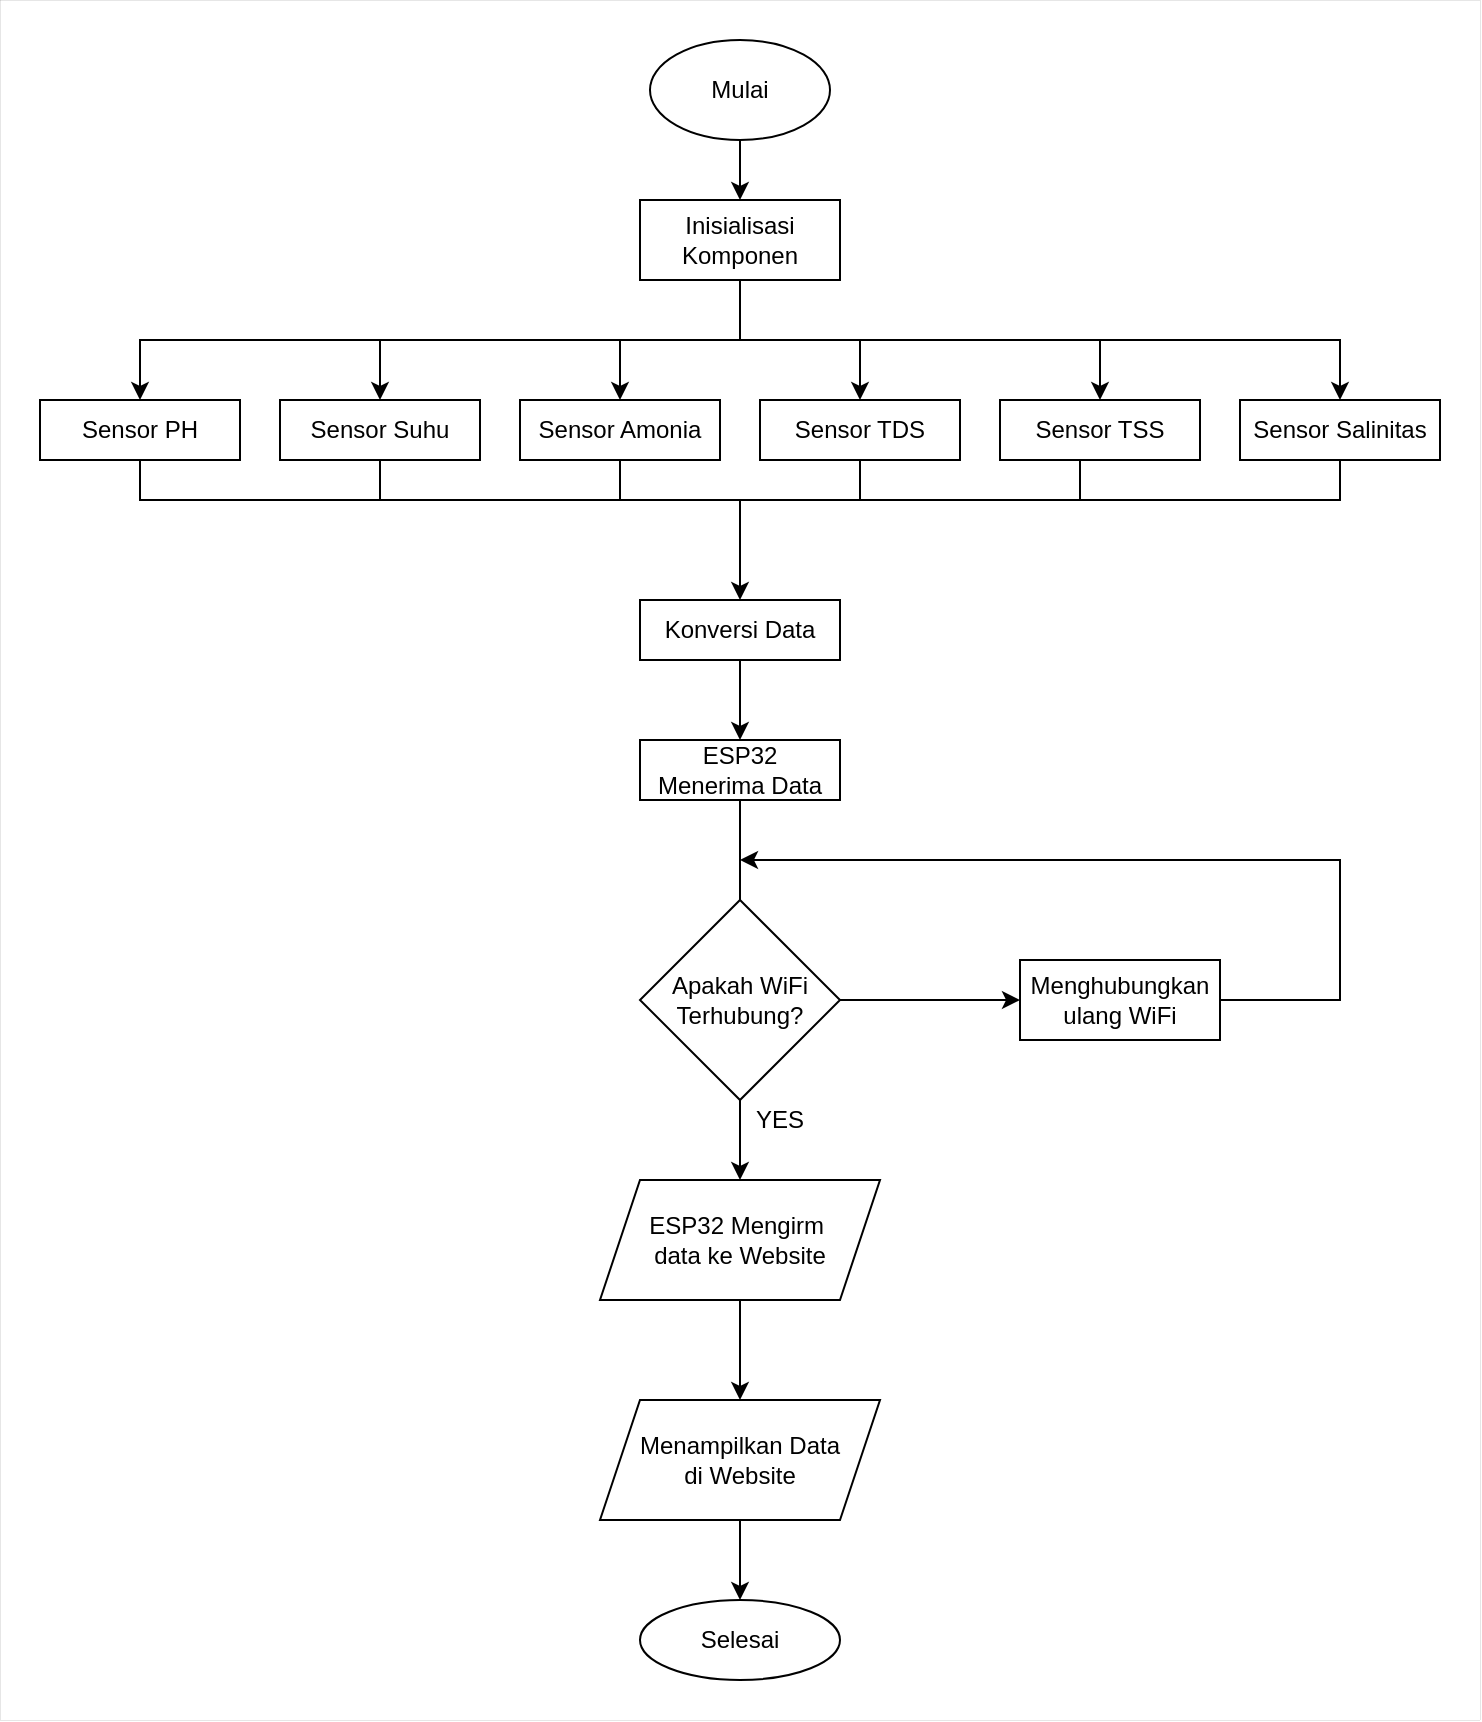 <mxfile version="17.4.6" type="github">
  <diagram id="C5RBs43oDa-KdzZeNtuy" name="Page-1">
    <mxGraphModel dx="1335" dy="605" grid="1" gridSize="10" guides="0" tooltips="1" connect="1" arrows="1" fold="1" page="1" pageScale="1" pageWidth="827" pageHeight="1169" math="0" shadow="0">
      <root>
        <mxCell id="WIyWlLk6GJQsqaUBKTNV-0" />
        <mxCell id="WIyWlLk6GJQsqaUBKTNV-1" parent="WIyWlLk6GJQsqaUBKTNV-0" />
        <mxCell id="vDdEp4xboGbFdGhR_zUG-0" value="Mulai" style="ellipse;whiteSpace=wrap;html=1;" parent="WIyWlLk6GJQsqaUBKTNV-1" vertex="1">
          <mxGeometry x="325" y="80" width="90" height="50" as="geometry" />
        </mxCell>
        <mxCell id="vDdEp4xboGbFdGhR_zUG-1" value="Inisialisasi Komponen" style="rounded=0;whiteSpace=wrap;html=1;" parent="WIyWlLk6GJQsqaUBKTNV-1" vertex="1">
          <mxGeometry x="320" y="160" width="100" height="40" as="geometry" />
        </mxCell>
        <mxCell id="vDdEp4xboGbFdGhR_zUG-19" value="" style="endArrow=classic;html=1;rounded=0;exitX=0.5;exitY=1;exitDx=0;exitDy=0;entryX=0.5;entryY=0;entryDx=0;entryDy=0;" parent="WIyWlLk6GJQsqaUBKTNV-1" source="vDdEp4xboGbFdGhR_zUG-0" target="vDdEp4xboGbFdGhR_zUG-1" edge="1">
          <mxGeometry width="50" height="50" relative="1" as="geometry">
            <mxPoint x="340" y="280" as="sourcePoint" />
            <mxPoint x="370" y="160" as="targetPoint" />
          </mxGeometry>
        </mxCell>
        <mxCell id="8BOT7rUIHI8SVijkP_Bi-2" value="Sensor Amonia" style="rounded=0;whiteSpace=wrap;html=1;" parent="WIyWlLk6GJQsqaUBKTNV-1" vertex="1">
          <mxGeometry x="260" y="260" width="100" height="30" as="geometry" />
        </mxCell>
        <mxCell id="8BOT7rUIHI8SVijkP_Bi-3" value="&lt;span&gt;Sensor TDS&lt;/span&gt;" style="rounded=0;whiteSpace=wrap;html=1;" parent="WIyWlLk6GJQsqaUBKTNV-1" vertex="1">
          <mxGeometry x="380" y="260" width="100" height="30" as="geometry" />
        </mxCell>
        <mxCell id="8BOT7rUIHI8SVijkP_Bi-5" value="" style="endArrow=classic;html=1;rounded=0;entryX=0.5;entryY=0;entryDx=0;entryDy=0;exitX=0.5;exitY=1;exitDx=0;exitDy=0;" parent="WIyWlLk6GJQsqaUBKTNV-1" target="8BOT7rUIHI8SVijkP_Bi-2" edge="1" source="vDdEp4xboGbFdGhR_zUG-1">
          <mxGeometry width="50" height="50" relative="1" as="geometry">
            <mxPoint x="370" y="220" as="sourcePoint" />
            <mxPoint x="570" y="270" as="targetPoint" />
            <Array as="points">
              <mxPoint x="370" y="230" />
              <mxPoint x="310" y="230" />
            </Array>
          </mxGeometry>
        </mxCell>
        <mxCell id="8BOT7rUIHI8SVijkP_Bi-6" value="" style="endArrow=classic;html=1;rounded=0;entryX=0.5;entryY=0;entryDx=0;entryDy=0;" parent="WIyWlLk6GJQsqaUBKTNV-1" target="8BOT7rUIHI8SVijkP_Bi-3" edge="1">
          <mxGeometry width="50" height="50" relative="1" as="geometry">
            <mxPoint x="370" y="230" as="sourcePoint" />
            <mxPoint x="570" y="240" as="targetPoint" />
            <Array as="points">
              <mxPoint x="430" y="230" />
            </Array>
          </mxGeometry>
        </mxCell>
        <mxCell id="8BOT7rUIHI8SVijkP_Bi-10" value="&lt;span&gt;Konversi Data&lt;/span&gt;" style="rounded=0;whiteSpace=wrap;html=1;" parent="WIyWlLk6GJQsqaUBKTNV-1" vertex="1">
          <mxGeometry x="320" y="360" width="100" height="30" as="geometry" />
        </mxCell>
        <mxCell id="8BOT7rUIHI8SVijkP_Bi-11" value="" style="endArrow=classic;html=1;rounded=0;exitX=0.5;exitY=1;exitDx=0;exitDy=0;entryX=0.5;entryY=0;entryDx=0;entryDy=0;" parent="WIyWlLk6GJQsqaUBKTNV-1" source="8BOT7rUIHI8SVijkP_Bi-2" target="8BOT7rUIHI8SVijkP_Bi-10" edge="1">
          <mxGeometry width="50" height="50" relative="1" as="geometry">
            <mxPoint x="570" y="320" as="sourcePoint" />
            <mxPoint x="620" y="270" as="targetPoint" />
            <Array as="points">
              <mxPoint x="310" y="310" />
              <mxPoint x="370" y="310" />
            </Array>
          </mxGeometry>
        </mxCell>
        <mxCell id="8BOT7rUIHI8SVijkP_Bi-12" value="" style="endArrow=none;html=1;rounded=0;entryX=0.5;entryY=1;entryDx=0;entryDy=0;" parent="WIyWlLk6GJQsqaUBKTNV-1" target="8BOT7rUIHI8SVijkP_Bi-3" edge="1">
          <mxGeometry width="50" height="50" relative="1" as="geometry">
            <mxPoint x="370" y="310" as="sourcePoint" />
            <mxPoint x="450" y="310" as="targetPoint" />
            <Array as="points">
              <mxPoint x="430" y="310" />
            </Array>
          </mxGeometry>
        </mxCell>
        <mxCell id="8BOT7rUIHI8SVijkP_Bi-22" value="Selesai" style="ellipse;whiteSpace=wrap;html=1;" parent="WIyWlLk6GJQsqaUBKTNV-1" vertex="1">
          <mxGeometry x="320" y="860" width="100" height="40" as="geometry" />
        </mxCell>
        <mxCell id="8BOT7rUIHI8SVijkP_Bi-27" style="edgeStyle=orthogonalEdgeStyle;rounded=0;orthogonalLoop=1;jettySize=auto;html=1;exitX=0.5;exitY=1;exitDx=0;exitDy=0;entryX=0.5;entryY=0;entryDx=0;entryDy=0;" parent="WIyWlLk6GJQsqaUBKTNV-1" source="8BOT7rUIHI8SVijkP_Bi-23" target="8BOT7rUIHI8SVijkP_Bi-22" edge="1">
          <mxGeometry relative="1" as="geometry" />
        </mxCell>
        <mxCell id="8BOT7rUIHI8SVijkP_Bi-23" value="Menampilkan Data&lt;br&gt;di Website" style="shape=parallelogram;perimeter=parallelogramPerimeter;whiteSpace=wrap;html=1;fixedSize=1;" parent="WIyWlLk6GJQsqaUBKTNV-1" vertex="1">
          <mxGeometry x="300" y="760" width="140" height="60" as="geometry" />
        </mxCell>
        <mxCell id="8BOT7rUIHI8SVijkP_Bi-26" value="" style="endArrow=classic;html=1;rounded=0;exitX=0.5;exitY=1;exitDx=0;exitDy=0;entryX=0.5;entryY=0;entryDx=0;entryDy=0;" parent="WIyWlLk6GJQsqaUBKTNV-1" source="lWLzxPv-9uuFqo-tYXLc-24" target="8BOT7rUIHI8SVijkP_Bi-23" edge="1">
          <mxGeometry width="50" height="50" relative="1" as="geometry">
            <mxPoint x="520" y="740" as="sourcePoint" />
            <mxPoint x="510" y="630" as="targetPoint" />
            <Array as="points">
              <mxPoint x="370" y="710" />
            </Array>
          </mxGeometry>
        </mxCell>
        <mxCell id="lWLzxPv-9uuFqo-tYXLc-0" value="Sensor Suhu" style="rounded=0;whiteSpace=wrap;html=1;" vertex="1" parent="WIyWlLk6GJQsqaUBKTNV-1">
          <mxGeometry x="140" y="260" width="100" height="30" as="geometry" />
        </mxCell>
        <mxCell id="lWLzxPv-9uuFqo-tYXLc-1" value="" style="endArrow=classic;html=1;rounded=0;entryX=0.5;entryY=0;entryDx=0;entryDy=0;" edge="1" parent="WIyWlLk6GJQsqaUBKTNV-1" target="lWLzxPv-9uuFqo-tYXLc-0">
          <mxGeometry width="50" height="50" relative="1" as="geometry">
            <mxPoint x="310" y="230" as="sourcePoint" />
            <mxPoint x="440" y="270" as="targetPoint" />
            <Array as="points">
              <mxPoint x="240" y="230" />
              <mxPoint x="190" y="230" />
              <mxPoint x="190" y="250" />
            </Array>
          </mxGeometry>
        </mxCell>
        <mxCell id="lWLzxPv-9uuFqo-tYXLc-2" value="Sensor TSS" style="rounded=0;whiteSpace=wrap;html=1;" vertex="1" parent="WIyWlLk6GJQsqaUBKTNV-1">
          <mxGeometry x="500" y="260" width="100" height="30" as="geometry" />
        </mxCell>
        <mxCell id="lWLzxPv-9uuFqo-tYXLc-3" value="" style="endArrow=classic;html=1;rounded=0;entryX=0.5;entryY=0;entryDx=0;entryDy=0;" edge="1" parent="WIyWlLk6GJQsqaUBKTNV-1" target="lWLzxPv-9uuFqo-tYXLc-2">
          <mxGeometry width="50" height="50" relative="1" as="geometry">
            <mxPoint x="430" y="230" as="sourcePoint" />
            <mxPoint x="830" y="270" as="targetPoint" />
            <Array as="points">
              <mxPoint x="550" y="230" />
            </Array>
          </mxGeometry>
        </mxCell>
        <mxCell id="lWLzxPv-9uuFqo-tYXLc-4" value="Sensor Salinitas" style="rounded=0;whiteSpace=wrap;html=1;" vertex="1" parent="WIyWlLk6GJQsqaUBKTNV-1">
          <mxGeometry x="620" y="260" width="100" height="30" as="geometry" />
        </mxCell>
        <mxCell id="lWLzxPv-9uuFqo-tYXLc-5" value="" style="endArrow=classic;html=1;rounded=0;entryX=0.5;entryY=0;entryDx=0;entryDy=0;" edge="1" parent="WIyWlLk6GJQsqaUBKTNV-1" target="lWLzxPv-9uuFqo-tYXLc-4">
          <mxGeometry width="50" height="50" relative="1" as="geometry">
            <mxPoint x="550" y="230" as="sourcePoint" />
            <mxPoint x="950" y="270" as="targetPoint" />
            <Array as="points">
              <mxPoint x="670" y="230" />
            </Array>
          </mxGeometry>
        </mxCell>
        <mxCell id="lWLzxPv-9uuFqo-tYXLc-6" value="" style="endArrow=none;html=1;rounded=0;entryX=0.5;entryY=1;entryDx=0;entryDy=0;" edge="1" parent="WIyWlLk6GJQsqaUBKTNV-1">
          <mxGeometry width="50" height="50" relative="1" as="geometry">
            <mxPoint x="430" y="310" as="sourcePoint" />
            <mxPoint x="540" y="290" as="targetPoint" />
            <Array as="points">
              <mxPoint x="540" y="310" />
            </Array>
          </mxGeometry>
        </mxCell>
        <mxCell id="lWLzxPv-9uuFqo-tYXLc-7" value="" style="endArrow=none;html=1;rounded=0;entryX=0.5;entryY=1;entryDx=0;entryDy=0;" edge="1" parent="WIyWlLk6GJQsqaUBKTNV-1">
          <mxGeometry width="50" height="50" relative="1" as="geometry">
            <mxPoint x="540" y="310" as="sourcePoint" />
            <mxPoint x="670" y="290" as="targetPoint" />
            <Array as="points">
              <mxPoint x="670" y="310" />
            </Array>
          </mxGeometry>
        </mxCell>
        <mxCell id="lWLzxPv-9uuFqo-tYXLc-8" value="Sensor PH" style="rounded=0;whiteSpace=wrap;html=1;" vertex="1" parent="WIyWlLk6GJQsqaUBKTNV-1">
          <mxGeometry x="20" y="260" width="100" height="30" as="geometry" />
        </mxCell>
        <mxCell id="lWLzxPv-9uuFqo-tYXLc-9" value="" style="endArrow=classic;html=1;rounded=0;entryX=0.5;entryY=0;entryDx=0;entryDy=0;" edge="1" parent="WIyWlLk6GJQsqaUBKTNV-1" target="lWLzxPv-9uuFqo-tYXLc-8">
          <mxGeometry width="50" height="50" relative="1" as="geometry">
            <mxPoint x="190" y="230" as="sourcePoint" />
            <mxPoint x="320" y="270" as="targetPoint" />
            <Array as="points">
              <mxPoint x="120" y="230" />
              <mxPoint x="70" y="230" />
              <mxPoint x="70" y="250" />
            </Array>
          </mxGeometry>
        </mxCell>
        <mxCell id="lWLzxPv-9uuFqo-tYXLc-11" value="" style="endArrow=none;html=1;rounded=0;entryX=0.5;entryY=1;entryDx=0;entryDy=0;" edge="1" parent="WIyWlLk6GJQsqaUBKTNV-1">
          <mxGeometry width="50" height="50" relative="1" as="geometry">
            <mxPoint x="310" y="310" as="sourcePoint" />
            <mxPoint x="190" y="290" as="targetPoint" />
            <Array as="points">
              <mxPoint x="190" y="310" />
            </Array>
          </mxGeometry>
        </mxCell>
        <mxCell id="lWLzxPv-9uuFqo-tYXLc-12" value="" style="endArrow=none;html=1;rounded=0;entryX=0.5;entryY=1;entryDx=0;entryDy=0;" edge="1" parent="WIyWlLk6GJQsqaUBKTNV-1">
          <mxGeometry width="50" height="50" relative="1" as="geometry">
            <mxPoint x="190" y="310" as="sourcePoint" />
            <mxPoint x="70" y="290" as="targetPoint" />
            <Array as="points">
              <mxPoint x="70" y="310" />
            </Array>
          </mxGeometry>
        </mxCell>
        <mxCell id="lWLzxPv-9uuFqo-tYXLc-13" value="&lt;span&gt;ESP32 &lt;br&gt;Menerima Data&lt;/span&gt;" style="rounded=0;whiteSpace=wrap;html=1;" vertex="1" parent="WIyWlLk6GJQsqaUBKTNV-1">
          <mxGeometry x="320" y="430" width="100" height="30" as="geometry" />
        </mxCell>
        <mxCell id="lWLzxPv-9uuFqo-tYXLc-15" value="" style="endArrow=classic;html=1;rounded=0;entryX=0.5;entryY=0;entryDx=0;entryDy=0;" edge="1" parent="WIyWlLk6GJQsqaUBKTNV-1">
          <mxGeometry width="50" height="50" relative="1" as="geometry">
            <mxPoint x="370" y="390" as="sourcePoint" />
            <mxPoint x="370" y="430" as="targetPoint" />
            <Array as="points" />
          </mxGeometry>
        </mxCell>
        <mxCell id="lWLzxPv-9uuFqo-tYXLc-22" value="" style="edgeStyle=orthogonalEdgeStyle;rounded=0;orthogonalLoop=1;jettySize=auto;html=1;" edge="1" parent="WIyWlLk6GJQsqaUBKTNV-1" source="lWLzxPv-9uuFqo-tYXLc-16" target="lWLzxPv-9uuFqo-tYXLc-21">
          <mxGeometry relative="1" as="geometry" />
        </mxCell>
        <mxCell id="lWLzxPv-9uuFqo-tYXLc-25" value="" style="edgeStyle=orthogonalEdgeStyle;rounded=0;orthogonalLoop=1;jettySize=auto;html=1;" edge="1" parent="WIyWlLk6GJQsqaUBKTNV-1" source="lWLzxPv-9uuFqo-tYXLc-16" target="lWLzxPv-9uuFqo-tYXLc-24">
          <mxGeometry relative="1" as="geometry" />
        </mxCell>
        <mxCell id="lWLzxPv-9uuFqo-tYXLc-16" value="Apakah WiFi Terhubung?" style="rhombus;whiteSpace=wrap;html=1;" vertex="1" parent="WIyWlLk6GJQsqaUBKTNV-1">
          <mxGeometry x="320" y="510" width="100" height="100" as="geometry" />
        </mxCell>
        <mxCell id="lWLzxPv-9uuFqo-tYXLc-19" value="" style="endArrow=none;html=1;rounded=0;entryX=0.5;entryY=1;entryDx=0;entryDy=0;exitX=0.5;exitY=0;exitDx=0;exitDy=0;" edge="1" parent="WIyWlLk6GJQsqaUBKTNV-1" source="lWLzxPv-9uuFqo-tYXLc-16" target="lWLzxPv-9uuFqo-tYXLc-13">
          <mxGeometry width="50" height="50" relative="1" as="geometry">
            <mxPoint x="320" y="540" as="sourcePoint" />
            <mxPoint x="370" y="490" as="targetPoint" />
          </mxGeometry>
        </mxCell>
        <mxCell id="lWLzxPv-9uuFqo-tYXLc-21" value="Menghubungkan&lt;br&gt;ulang WiFi" style="rounded=0;whiteSpace=wrap;html=1;" vertex="1" parent="WIyWlLk6GJQsqaUBKTNV-1">
          <mxGeometry x="510" y="540" width="100" height="40" as="geometry" />
        </mxCell>
        <mxCell id="lWLzxPv-9uuFqo-tYXLc-23" value="" style="endArrow=classic;html=1;rounded=0;exitX=1;exitY=0.5;exitDx=0;exitDy=0;" edge="1" parent="WIyWlLk6GJQsqaUBKTNV-1" source="lWLzxPv-9uuFqo-tYXLc-21">
          <mxGeometry width="50" height="50" relative="1" as="geometry">
            <mxPoint x="320" y="540" as="sourcePoint" />
            <mxPoint x="370" y="490" as="targetPoint" />
            <Array as="points">
              <mxPoint x="670" y="560" />
              <mxPoint x="670" y="490" />
            </Array>
          </mxGeometry>
        </mxCell>
        <mxCell id="lWLzxPv-9uuFqo-tYXLc-24" value="ESP32 Mengirm&amp;nbsp;&lt;br&gt;data ke Website" style="shape=parallelogram;perimeter=parallelogramPerimeter;whiteSpace=wrap;html=1;fixedSize=1;" vertex="1" parent="WIyWlLk6GJQsqaUBKTNV-1">
          <mxGeometry x="300" y="650" width="140" height="60" as="geometry" />
        </mxCell>
        <mxCell id="lWLzxPv-9uuFqo-tYXLc-28" value="YES" style="rounded=0;whiteSpace=wrap;html=1;strokeWidth=0;fillColor=none;strokeColor=none;" vertex="1" parent="WIyWlLk6GJQsqaUBKTNV-1">
          <mxGeometry x="330" y="590" width="120" height="60" as="geometry" />
        </mxCell>
        <mxCell id="lWLzxPv-9uuFqo-tYXLc-29" value="" style="rounded=0;whiteSpace=wrap;html=1;strokeWidth=0;fillColor=none;" vertex="1" parent="WIyWlLk6GJQsqaUBKTNV-1">
          <mxGeometry y="60" width="740" height="860" as="geometry" />
        </mxCell>
      </root>
    </mxGraphModel>
  </diagram>
</mxfile>
